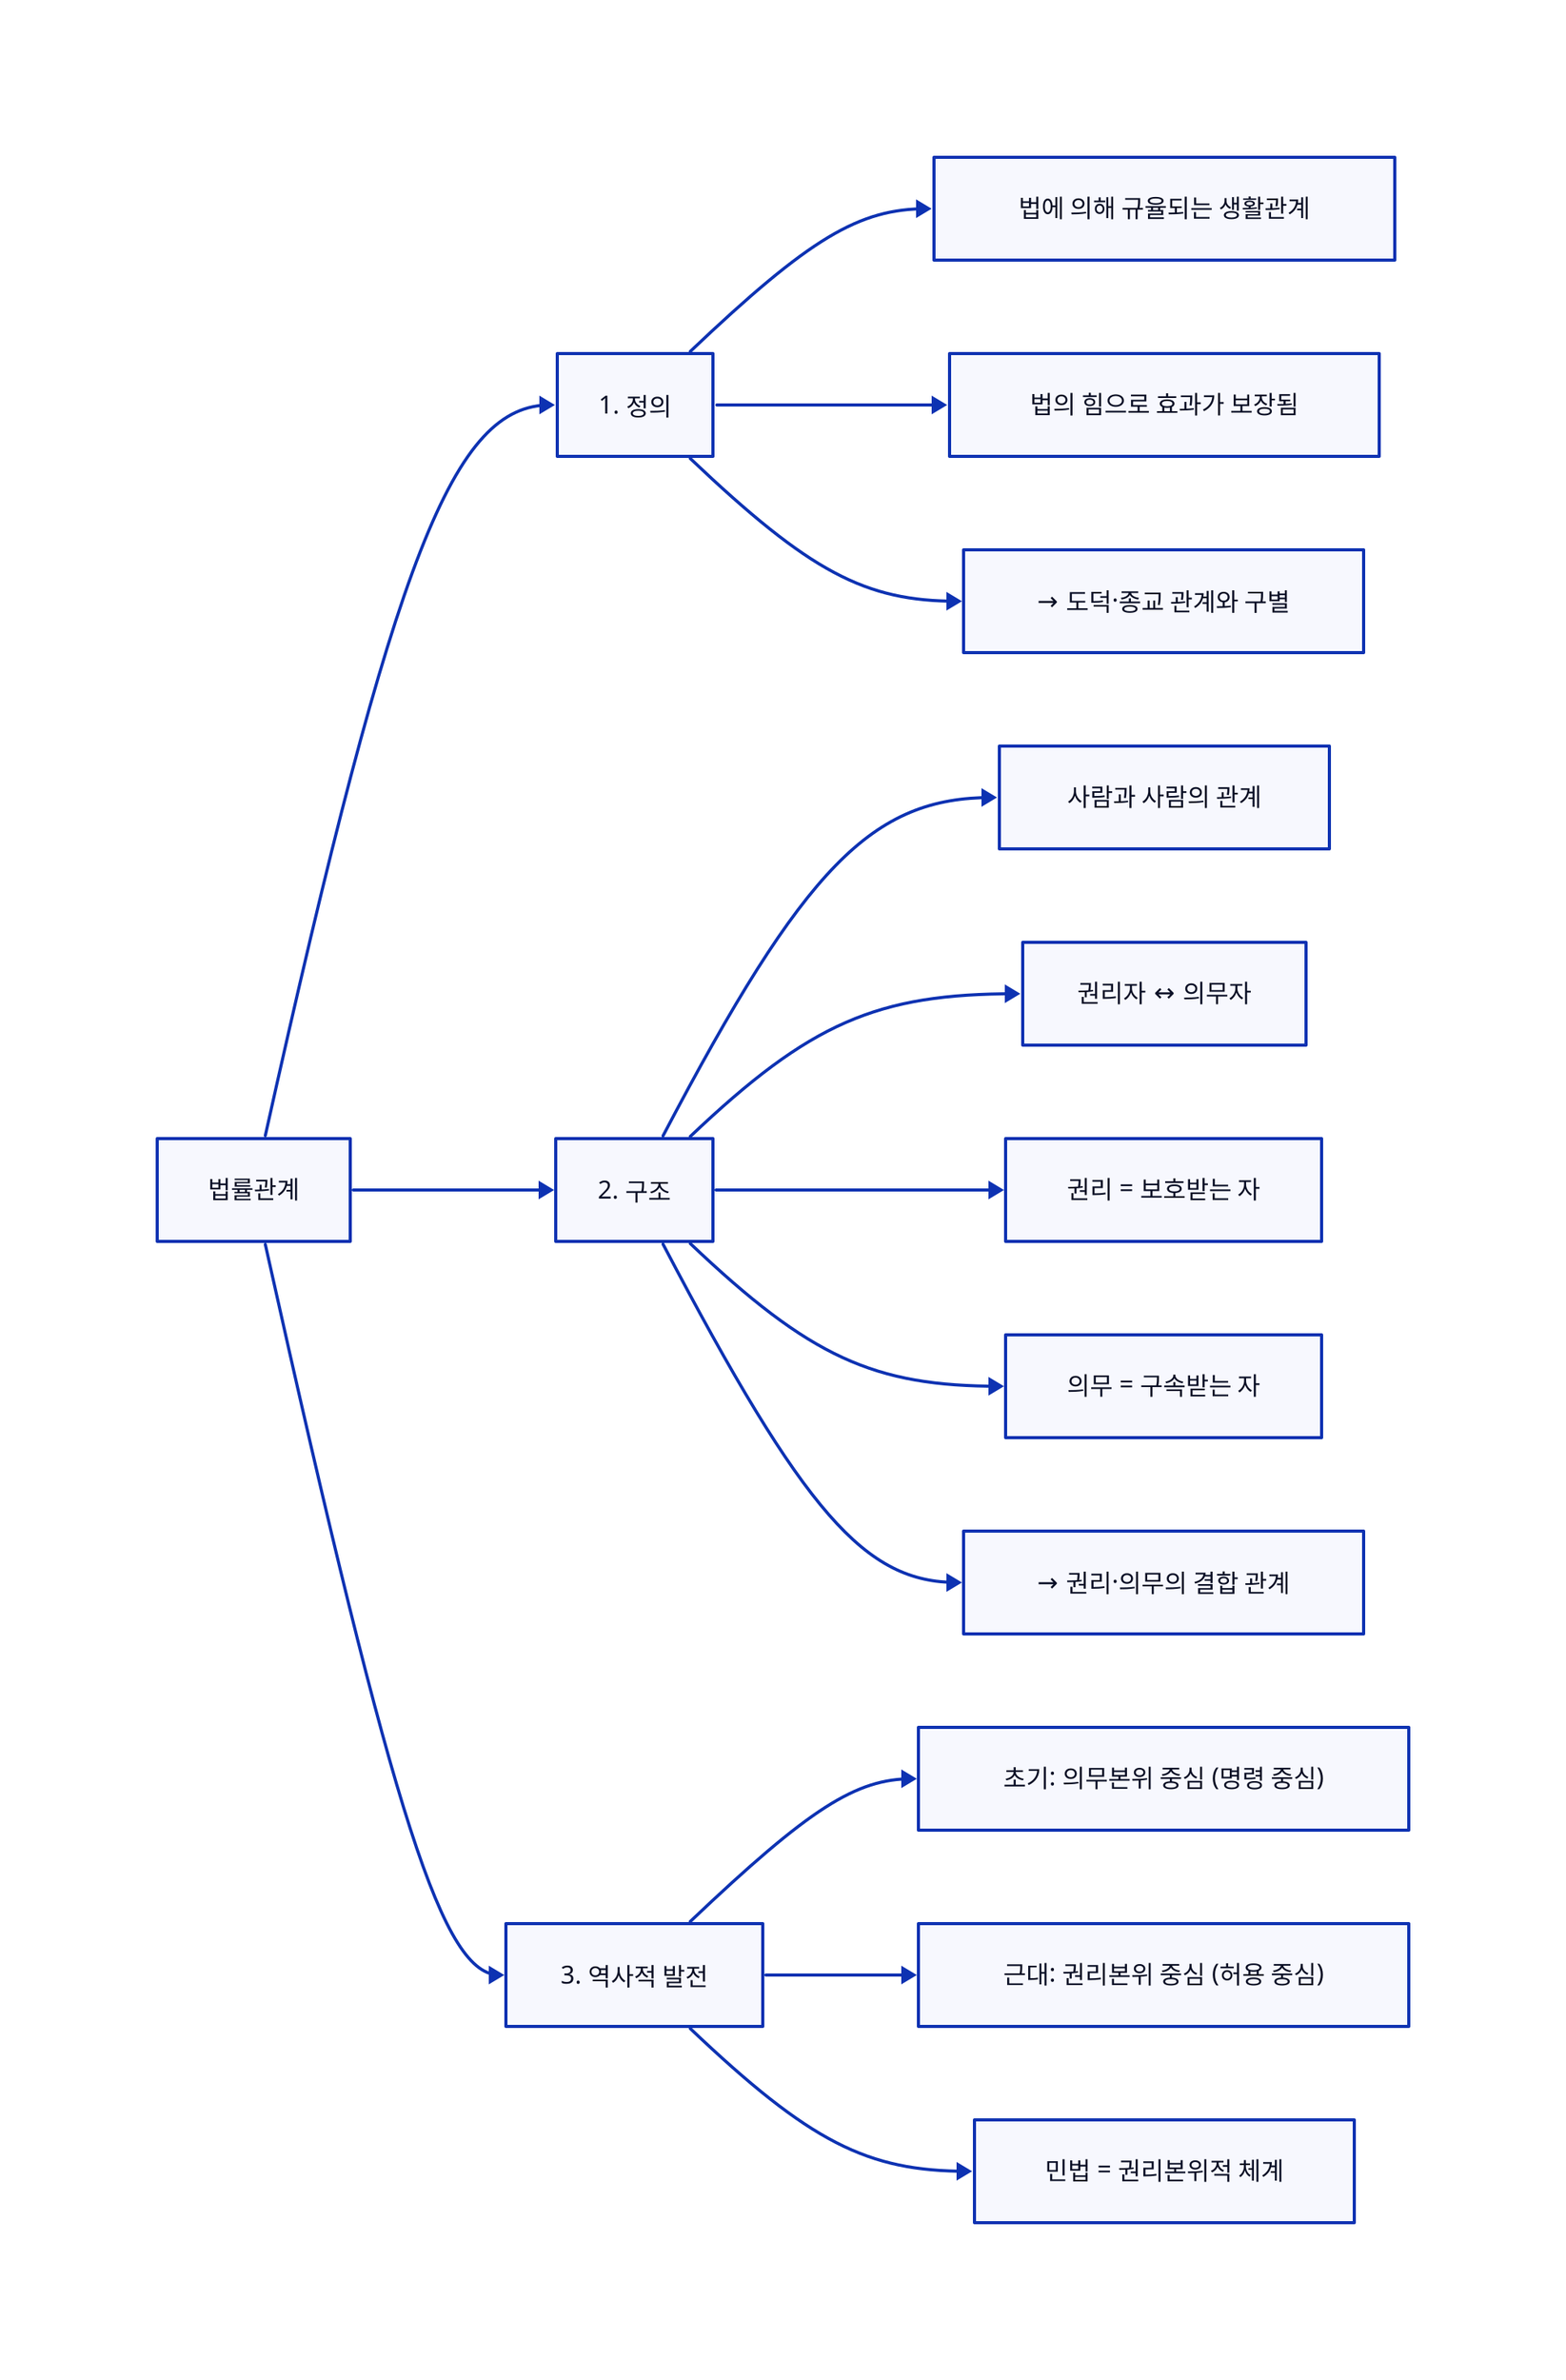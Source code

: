 # [21] 法律關係.d2

direction: right

"법률관계" -> "1. 정의"
"법률관계" -> "2. 구조"
"법률관계" -> "3. 역사적 발전"

"1. 정의" -> "법에 의해 규율되는 생활관계"
"1. 정의" -> "법의 힘으로 효과가 보장됨"
"1. 정의" -> "→ 도덕·종교 관계와 구별"

"2. 구조" -> "사람과 사람의 관계"
"2. 구조" -> "권리자 ↔ 의무자"
"2. 구조" -> "권리 = 보호받는 자"
"2. 구조" -> "의무 = 구속받는 자"
"2. 구조" -> "→ 권리·의무의 결합 관계"

"3. 역사적 발전" -> "초기: 의무본위 중심 (명령 중심)"
"3. 역사적 발전" -> "근대: 권리본위 중심 (허용 중심)"
"3. 역사적 발전" -> "민법 = 권리본위적 체계"
